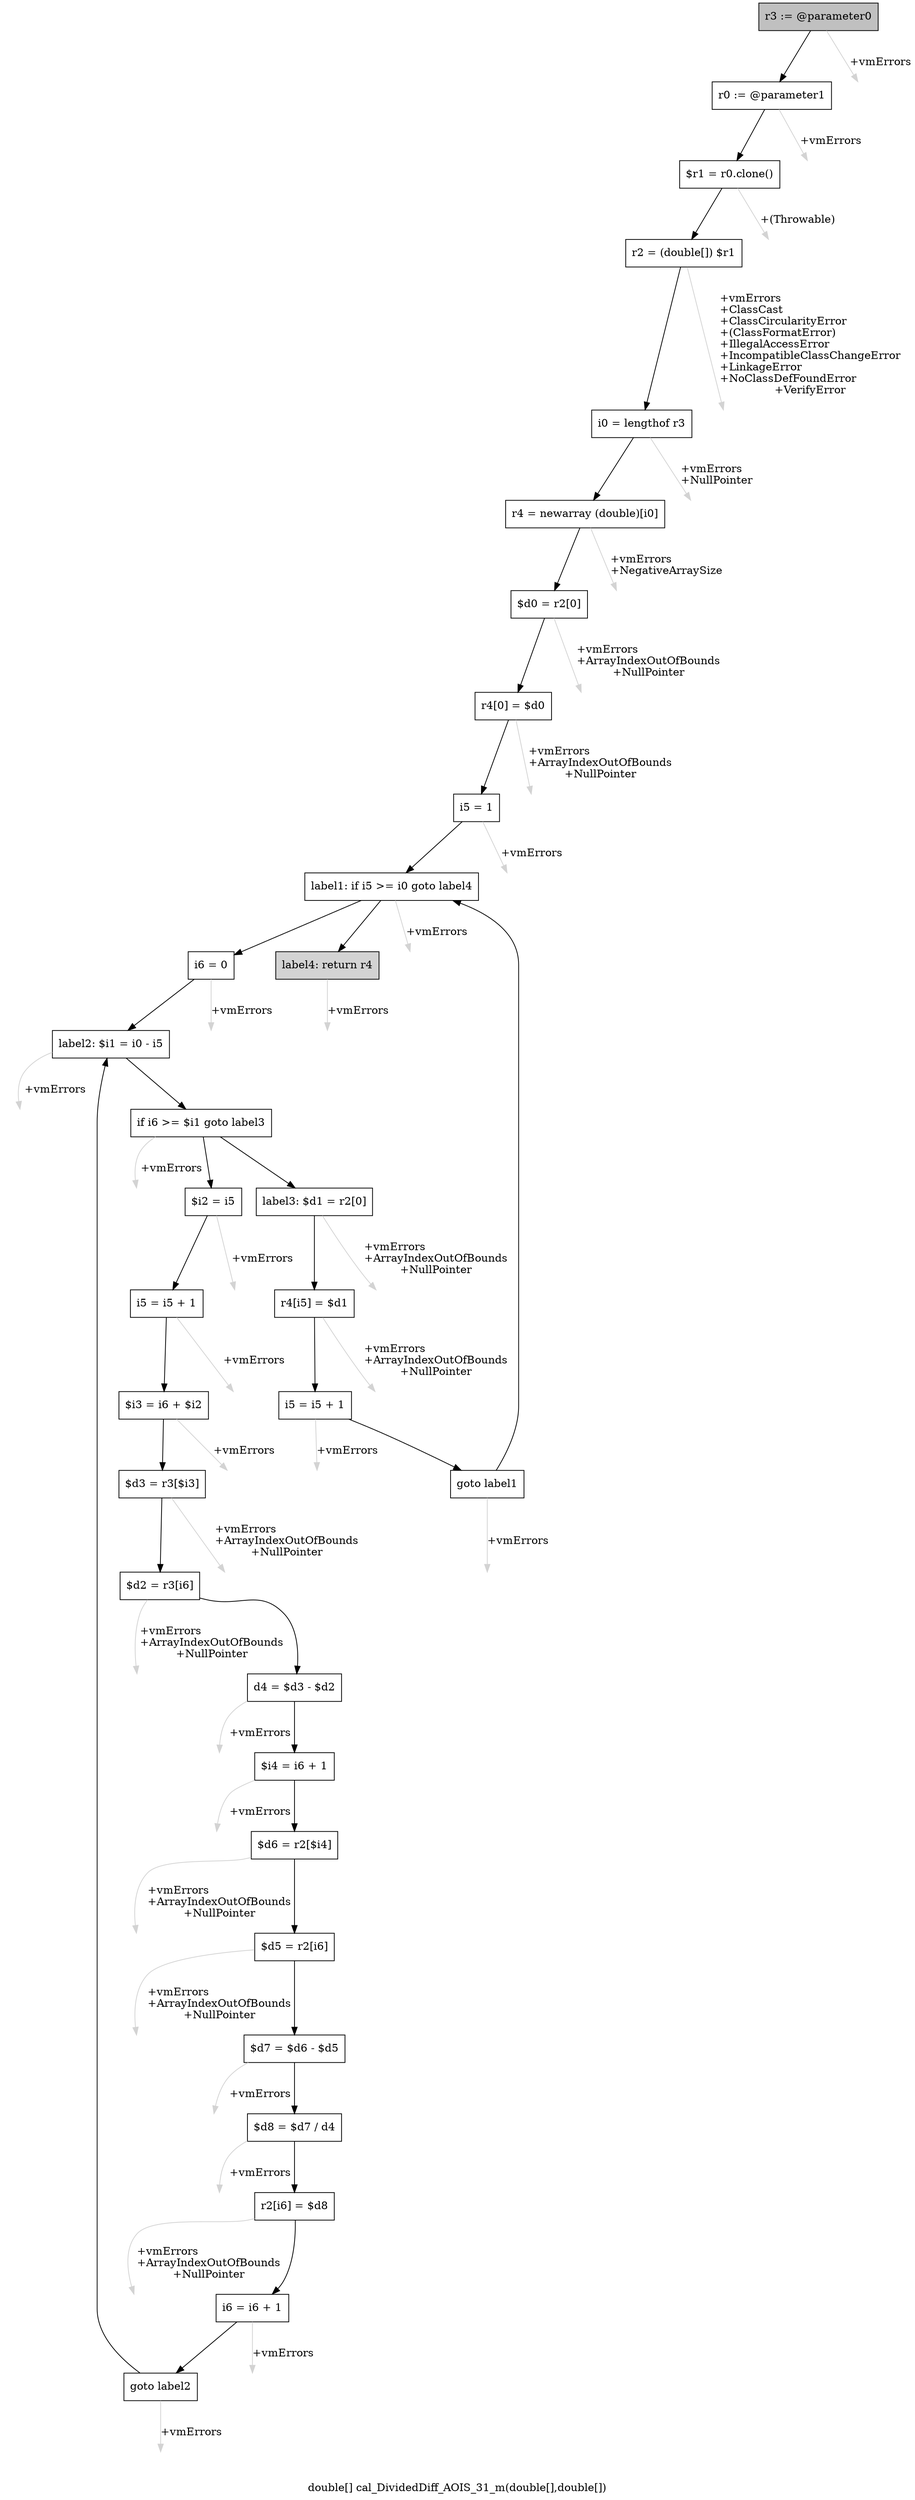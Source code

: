 digraph "double[] cal_DividedDiff_AOIS_31_m(double[],double[])" {
    label="double[] cal_DividedDiff_AOIS_31_m(double[],double[])";
    node [shape=box];
    "0" [style=filled,fillcolor=gray,label="r3 := @parameter0",];
    "1" [label="r0 := @parameter1",];
    "0"->"1" [color=black,];
    "32" [style=invis,label="Esc",];
    "0"->"32" [color=lightgray,label="\l+vmErrors",];
    "2" [label="$r1 = r0.clone()",];
    "1"->"2" [color=black,];
    "33" [style=invis,label="Esc",];
    "1"->"33" [color=lightgray,label="\l+vmErrors",];
    "3" [label="r2 = (double[]) $r1",];
    "2"->"3" [color=black,];
    "34" [style=invis,label="Esc",];
    "2"->"34" [color=lightgray,label="\l+(Throwable)",];
    "4" [label="i0 = lengthof r3",];
    "3"->"4" [color=black,];
    "35" [style=invis,label="Esc",];
    "3"->"35" [color=lightgray,label="\l+vmErrors\l+ClassCast\l+ClassCircularityError\l+(ClassFormatError)\l+IllegalAccessError\l+IncompatibleClassChangeError\l+LinkageError\l+NoClassDefFoundError\l+VerifyError",];
    "5" [label="r4 = newarray (double)[i0]",];
    "4"->"5" [color=black,];
    "36" [style=invis,label="Esc",];
    "4"->"36" [color=lightgray,label="\l+vmErrors\l+NullPointer",];
    "6" [label="$d0 = r2[0]",];
    "5"->"6" [color=black,];
    "37" [style=invis,label="Esc",];
    "5"->"37" [color=lightgray,label="\l+vmErrors\l+NegativeArraySize",];
    "7" [label="r4[0] = $d0",];
    "6"->"7" [color=black,];
    "38" [style=invis,label="Esc",];
    "6"->"38" [color=lightgray,label="\l+vmErrors\l+ArrayIndexOutOfBounds\l+NullPointer",];
    "8" [label="i5 = 1",];
    "7"->"8" [color=black,];
    "39" [style=invis,label="Esc",];
    "7"->"39" [color=lightgray,label="\l+vmErrors\l+ArrayIndexOutOfBounds\l+NullPointer",];
    "9" [label="label1: if i5 >= i0 goto label4",];
    "8"->"9" [color=black,];
    "40" [style=invis,label="Esc",];
    "8"->"40" [color=lightgray,label="\l+vmErrors",];
    "10" [label="i6 = 0",];
    "9"->"10" [color=black,];
    "31" [style=filled,fillcolor=lightgray,label="label4: return r4",];
    "9"->"31" [color=black,];
    "41" [style=invis,label="Esc",];
    "9"->"41" [color=lightgray,label="\l+vmErrors",];
    "11" [label="label2: $i1 = i0 - i5",];
    "10"->"11" [color=black,];
    "42" [style=invis,label="Esc",];
    "10"->"42" [color=lightgray,label="\l+vmErrors",];
    "12" [label="if i6 >= $i1 goto label3",];
    "11"->"12" [color=black,];
    "43" [style=invis,label="Esc",];
    "11"->"43" [color=lightgray,label="\l+vmErrors",];
    "13" [label="$i2 = i5",];
    "12"->"13" [color=black,];
    "27" [label="label3: $d1 = r2[0]",];
    "12"->"27" [color=black,];
    "44" [style=invis,label="Esc",];
    "12"->"44" [color=lightgray,label="\l+vmErrors",];
    "14" [label="i5 = i5 + 1",];
    "13"->"14" [color=black,];
    "45" [style=invis,label="Esc",];
    "13"->"45" [color=lightgray,label="\l+vmErrors",];
    "15" [label="$i3 = i6 + $i2",];
    "14"->"15" [color=black,];
    "46" [style=invis,label="Esc",];
    "14"->"46" [color=lightgray,label="\l+vmErrors",];
    "16" [label="$d3 = r3[$i3]",];
    "15"->"16" [color=black,];
    "47" [style=invis,label="Esc",];
    "15"->"47" [color=lightgray,label="\l+vmErrors",];
    "17" [label="$d2 = r3[i6]",];
    "16"->"17" [color=black,];
    "48" [style=invis,label="Esc",];
    "16"->"48" [color=lightgray,label="\l+vmErrors\l+ArrayIndexOutOfBounds\l+NullPointer",];
    "18" [label="d4 = $d3 - $d2",];
    "17"->"18" [color=black,];
    "49" [style=invis,label="Esc",];
    "17"->"49" [color=lightgray,label="\l+vmErrors\l+ArrayIndexOutOfBounds\l+NullPointer",];
    "19" [label="$i4 = i6 + 1",];
    "18"->"19" [color=black,];
    "50" [style=invis,label="Esc",];
    "18"->"50" [color=lightgray,label="\l+vmErrors",];
    "20" [label="$d6 = r2[$i4]",];
    "19"->"20" [color=black,];
    "51" [style=invis,label="Esc",];
    "19"->"51" [color=lightgray,label="\l+vmErrors",];
    "21" [label="$d5 = r2[i6]",];
    "20"->"21" [color=black,];
    "52" [style=invis,label="Esc",];
    "20"->"52" [color=lightgray,label="\l+vmErrors\l+ArrayIndexOutOfBounds\l+NullPointer",];
    "22" [label="$d7 = $d6 - $d5",];
    "21"->"22" [color=black,];
    "53" [style=invis,label="Esc",];
    "21"->"53" [color=lightgray,label="\l+vmErrors\l+ArrayIndexOutOfBounds\l+NullPointer",];
    "23" [label="$d8 = $d7 / d4",];
    "22"->"23" [color=black,];
    "54" [style=invis,label="Esc",];
    "22"->"54" [color=lightgray,label="\l+vmErrors",];
    "24" [label="r2[i6] = $d8",];
    "23"->"24" [color=black,];
    "55" [style=invis,label="Esc",];
    "23"->"55" [color=lightgray,label="\l+vmErrors",];
    "25" [label="i6 = i6 + 1",];
    "24"->"25" [color=black,];
    "56" [style=invis,label="Esc",];
    "24"->"56" [color=lightgray,label="\l+vmErrors\l+ArrayIndexOutOfBounds\l+NullPointer",];
    "26" [label="goto label2",];
    "25"->"26" [color=black,];
    "57" [style=invis,label="Esc",];
    "25"->"57" [color=lightgray,label="\l+vmErrors",];
    "26"->"11" [color=black,];
    "58" [style=invis,label="Esc",];
    "26"->"58" [color=lightgray,label="\l+vmErrors",];
    "28" [label="r4[i5] = $d1",];
    "27"->"28" [color=black,];
    "59" [style=invis,label="Esc",];
    "27"->"59" [color=lightgray,label="\l+vmErrors\l+ArrayIndexOutOfBounds\l+NullPointer",];
    "29" [label="i5 = i5 + 1",];
    "28"->"29" [color=black,];
    "60" [style=invis,label="Esc",];
    "28"->"60" [color=lightgray,label="\l+vmErrors\l+ArrayIndexOutOfBounds\l+NullPointer",];
    "30" [label="goto label1",];
    "29"->"30" [color=black,];
    "61" [style=invis,label="Esc",];
    "29"->"61" [color=lightgray,label="\l+vmErrors",];
    "30"->"9" [color=black,];
    "62" [style=invis,label="Esc",];
    "30"->"62" [color=lightgray,label="\l+vmErrors",];
    "63" [style=invis,label="Esc",];
    "31"->"63" [color=lightgray,label="\l+vmErrors",];
}
